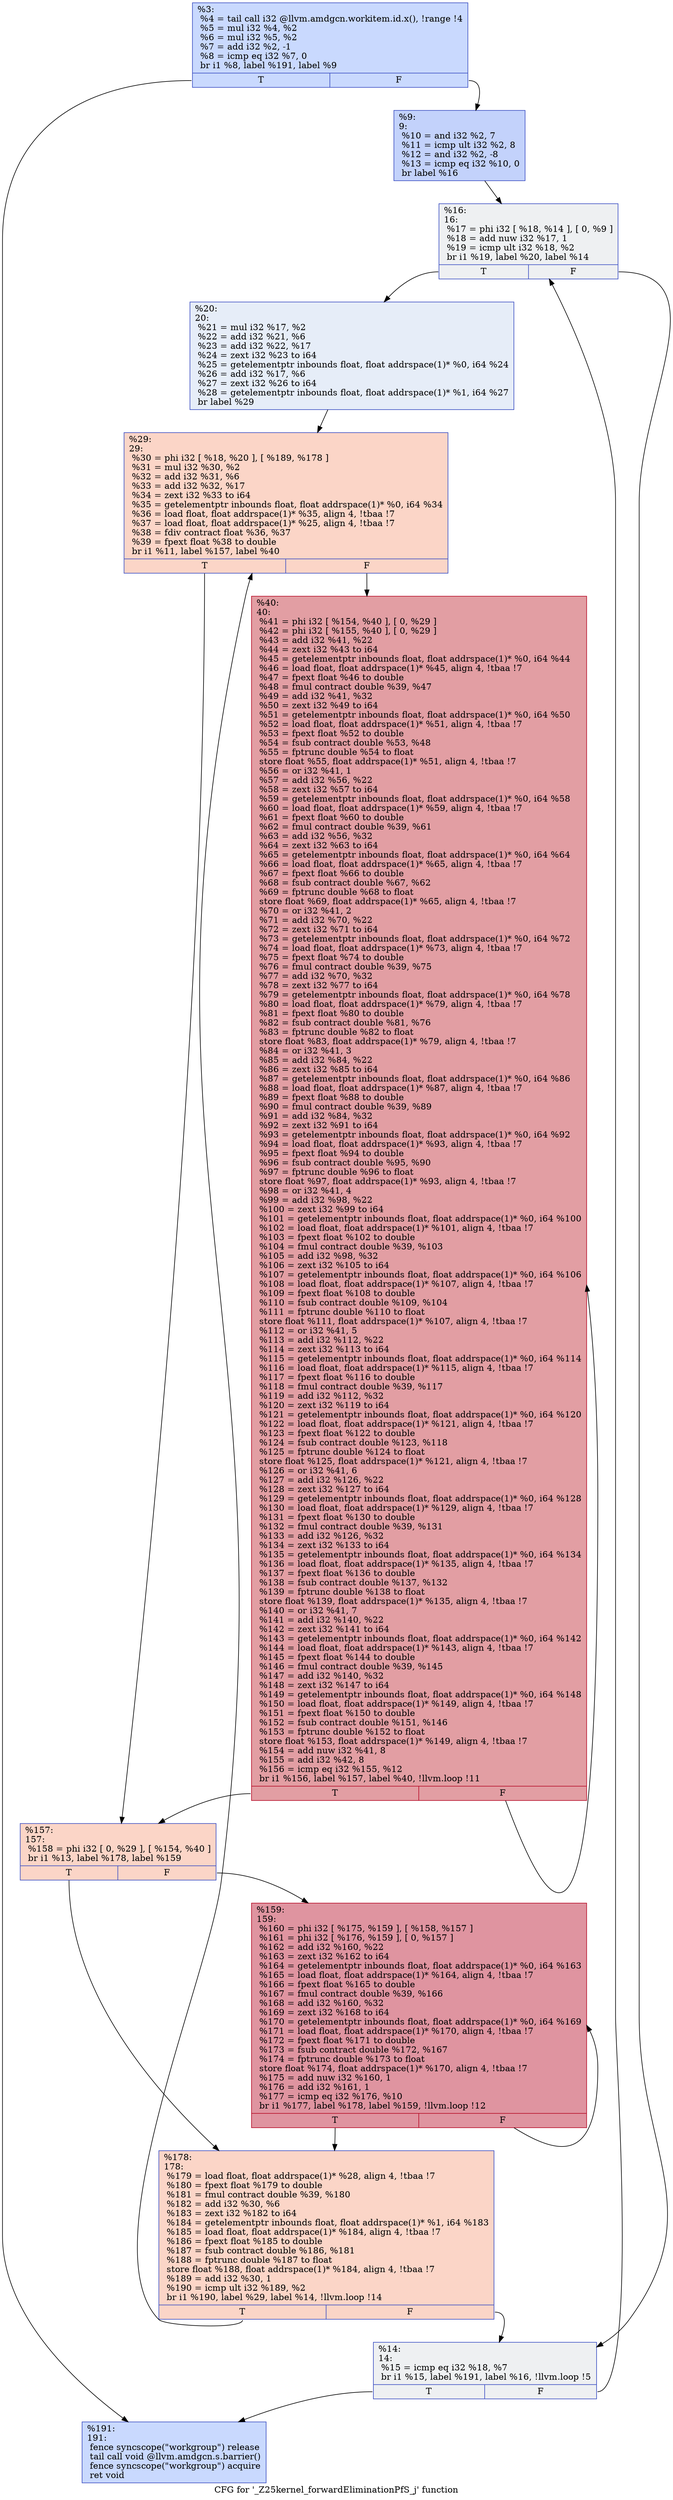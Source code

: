 digraph "CFG for '_Z25kernel_forwardEliminationPfS_j' function" {
	label="CFG for '_Z25kernel_forwardEliminationPfS_j' function";

	Node0x6376ee0 [shape=record,color="#3d50c3ff", style=filled, fillcolor="#85a8fc70",label="{%3:\l  %4 = tail call i32 @llvm.amdgcn.workitem.id.x(), !range !4\l  %5 = mul i32 %4, %2\l  %6 = mul i32 %5, %2\l  %7 = add i32 %2, -1\l  %8 = icmp eq i32 %7, 0\l  br i1 %8, label %191, label %9\l|{<s0>T|<s1>F}}"];
	Node0x6376ee0:s0 -> Node0x6377cb0;
	Node0x6376ee0:s1 -> Node0x6378620;
	Node0x6378620 [shape=record,color="#3d50c3ff", style=filled, fillcolor="#779af770",label="{%9:\l9:                                                \l  %10 = and i32 %2, 7\l  %11 = icmp ult i32 %2, 8\l  %12 = and i32 %2, -8\l  %13 = icmp eq i32 %10, 0\l  br label %16\l}"];
	Node0x6378620 -> Node0x6378a30;
	Node0x6378af0 [shape=record,color="#3d50c3ff", style=filled, fillcolor="#d9dce170",label="{%14:\l14:                                               \l  %15 = icmp eq i32 %18, %7\l  br i1 %15, label %191, label %16, !llvm.loop !5\l|{<s0>T|<s1>F}}"];
	Node0x6378af0:s0 -> Node0x6377cb0;
	Node0x6378af0:s1 -> Node0x6378a30;
	Node0x6378a30 [shape=record,color="#3d50c3ff", style=filled, fillcolor="#d9dce170",label="{%16:\l16:                                               \l  %17 = phi i32 [ %18, %14 ], [ 0, %9 ]\l  %18 = add nuw i32 %17, 1\l  %19 = icmp ult i32 %18, %2\l  br i1 %19, label %20, label %14\l|{<s0>T|<s1>F}}"];
	Node0x6378a30:s0 -> Node0x63790f0;
	Node0x6378a30:s1 -> Node0x6378af0;
	Node0x63790f0 [shape=record,color="#3d50c3ff", style=filled, fillcolor="#c7d7f070",label="{%20:\l20:                                               \l  %21 = mul i32 %17, %2\l  %22 = add i32 %21, %6\l  %23 = add i32 %22, %17\l  %24 = zext i32 %23 to i64\l  %25 = getelementptr inbounds float, float addrspace(1)* %0, i64 %24\l  %26 = add i32 %17, %6\l  %27 = zext i32 %26 to i64\l  %28 = getelementptr inbounds float, float addrspace(1)* %1, i64 %27\l  br label %29\l}"];
	Node0x63790f0 -> Node0x6379650;
	Node0x6379650 [shape=record,color="#3d50c3ff", style=filled, fillcolor="#f5a08170",label="{%29:\l29:                                               \l  %30 = phi i32 [ %18, %20 ], [ %189, %178 ]\l  %31 = mul i32 %30, %2\l  %32 = add i32 %31, %6\l  %33 = add i32 %32, %17\l  %34 = zext i32 %33 to i64\l  %35 = getelementptr inbounds float, float addrspace(1)* %0, i64 %34\l  %36 = load float, float addrspace(1)* %35, align 4, !tbaa !7\l  %37 = load float, float addrspace(1)* %25, align 4, !tbaa !7\l  %38 = fdiv contract float %36, %37\l  %39 = fpext float %38 to double\l  br i1 %11, label %157, label %40\l|{<s0>T|<s1>F}}"];
	Node0x6379650:s0 -> Node0x637a510;
	Node0x6379650:s1 -> Node0x637a560;
	Node0x637a560 [shape=record,color="#b70d28ff", style=filled, fillcolor="#be242e70",label="{%40:\l40:                                               \l  %41 = phi i32 [ %154, %40 ], [ 0, %29 ]\l  %42 = phi i32 [ %155, %40 ], [ 0, %29 ]\l  %43 = add i32 %41, %22\l  %44 = zext i32 %43 to i64\l  %45 = getelementptr inbounds float, float addrspace(1)* %0, i64 %44\l  %46 = load float, float addrspace(1)* %45, align 4, !tbaa !7\l  %47 = fpext float %46 to double\l  %48 = fmul contract double %39, %47\l  %49 = add i32 %41, %32\l  %50 = zext i32 %49 to i64\l  %51 = getelementptr inbounds float, float addrspace(1)* %0, i64 %50\l  %52 = load float, float addrspace(1)* %51, align 4, !tbaa !7\l  %53 = fpext float %52 to double\l  %54 = fsub contract double %53, %48\l  %55 = fptrunc double %54 to float\l  store float %55, float addrspace(1)* %51, align 4, !tbaa !7\l  %56 = or i32 %41, 1\l  %57 = add i32 %56, %22\l  %58 = zext i32 %57 to i64\l  %59 = getelementptr inbounds float, float addrspace(1)* %0, i64 %58\l  %60 = load float, float addrspace(1)* %59, align 4, !tbaa !7\l  %61 = fpext float %60 to double\l  %62 = fmul contract double %39, %61\l  %63 = add i32 %56, %32\l  %64 = zext i32 %63 to i64\l  %65 = getelementptr inbounds float, float addrspace(1)* %0, i64 %64\l  %66 = load float, float addrspace(1)* %65, align 4, !tbaa !7\l  %67 = fpext float %66 to double\l  %68 = fsub contract double %67, %62\l  %69 = fptrunc double %68 to float\l  store float %69, float addrspace(1)* %65, align 4, !tbaa !7\l  %70 = or i32 %41, 2\l  %71 = add i32 %70, %22\l  %72 = zext i32 %71 to i64\l  %73 = getelementptr inbounds float, float addrspace(1)* %0, i64 %72\l  %74 = load float, float addrspace(1)* %73, align 4, !tbaa !7\l  %75 = fpext float %74 to double\l  %76 = fmul contract double %39, %75\l  %77 = add i32 %70, %32\l  %78 = zext i32 %77 to i64\l  %79 = getelementptr inbounds float, float addrspace(1)* %0, i64 %78\l  %80 = load float, float addrspace(1)* %79, align 4, !tbaa !7\l  %81 = fpext float %80 to double\l  %82 = fsub contract double %81, %76\l  %83 = fptrunc double %82 to float\l  store float %83, float addrspace(1)* %79, align 4, !tbaa !7\l  %84 = or i32 %41, 3\l  %85 = add i32 %84, %22\l  %86 = zext i32 %85 to i64\l  %87 = getelementptr inbounds float, float addrspace(1)* %0, i64 %86\l  %88 = load float, float addrspace(1)* %87, align 4, !tbaa !7\l  %89 = fpext float %88 to double\l  %90 = fmul contract double %39, %89\l  %91 = add i32 %84, %32\l  %92 = zext i32 %91 to i64\l  %93 = getelementptr inbounds float, float addrspace(1)* %0, i64 %92\l  %94 = load float, float addrspace(1)* %93, align 4, !tbaa !7\l  %95 = fpext float %94 to double\l  %96 = fsub contract double %95, %90\l  %97 = fptrunc double %96 to float\l  store float %97, float addrspace(1)* %93, align 4, !tbaa !7\l  %98 = or i32 %41, 4\l  %99 = add i32 %98, %22\l  %100 = zext i32 %99 to i64\l  %101 = getelementptr inbounds float, float addrspace(1)* %0, i64 %100\l  %102 = load float, float addrspace(1)* %101, align 4, !tbaa !7\l  %103 = fpext float %102 to double\l  %104 = fmul contract double %39, %103\l  %105 = add i32 %98, %32\l  %106 = zext i32 %105 to i64\l  %107 = getelementptr inbounds float, float addrspace(1)* %0, i64 %106\l  %108 = load float, float addrspace(1)* %107, align 4, !tbaa !7\l  %109 = fpext float %108 to double\l  %110 = fsub contract double %109, %104\l  %111 = fptrunc double %110 to float\l  store float %111, float addrspace(1)* %107, align 4, !tbaa !7\l  %112 = or i32 %41, 5\l  %113 = add i32 %112, %22\l  %114 = zext i32 %113 to i64\l  %115 = getelementptr inbounds float, float addrspace(1)* %0, i64 %114\l  %116 = load float, float addrspace(1)* %115, align 4, !tbaa !7\l  %117 = fpext float %116 to double\l  %118 = fmul contract double %39, %117\l  %119 = add i32 %112, %32\l  %120 = zext i32 %119 to i64\l  %121 = getelementptr inbounds float, float addrspace(1)* %0, i64 %120\l  %122 = load float, float addrspace(1)* %121, align 4, !tbaa !7\l  %123 = fpext float %122 to double\l  %124 = fsub contract double %123, %118\l  %125 = fptrunc double %124 to float\l  store float %125, float addrspace(1)* %121, align 4, !tbaa !7\l  %126 = or i32 %41, 6\l  %127 = add i32 %126, %22\l  %128 = zext i32 %127 to i64\l  %129 = getelementptr inbounds float, float addrspace(1)* %0, i64 %128\l  %130 = load float, float addrspace(1)* %129, align 4, !tbaa !7\l  %131 = fpext float %130 to double\l  %132 = fmul contract double %39, %131\l  %133 = add i32 %126, %32\l  %134 = zext i32 %133 to i64\l  %135 = getelementptr inbounds float, float addrspace(1)* %0, i64 %134\l  %136 = load float, float addrspace(1)* %135, align 4, !tbaa !7\l  %137 = fpext float %136 to double\l  %138 = fsub contract double %137, %132\l  %139 = fptrunc double %138 to float\l  store float %139, float addrspace(1)* %135, align 4, !tbaa !7\l  %140 = or i32 %41, 7\l  %141 = add i32 %140, %22\l  %142 = zext i32 %141 to i64\l  %143 = getelementptr inbounds float, float addrspace(1)* %0, i64 %142\l  %144 = load float, float addrspace(1)* %143, align 4, !tbaa !7\l  %145 = fpext float %144 to double\l  %146 = fmul contract double %39, %145\l  %147 = add i32 %140, %32\l  %148 = zext i32 %147 to i64\l  %149 = getelementptr inbounds float, float addrspace(1)* %0, i64 %148\l  %150 = load float, float addrspace(1)* %149, align 4, !tbaa !7\l  %151 = fpext float %150 to double\l  %152 = fsub contract double %151, %146\l  %153 = fptrunc double %152 to float\l  store float %153, float addrspace(1)* %149, align 4, !tbaa !7\l  %154 = add nuw i32 %41, 8\l  %155 = add i32 %42, 8\l  %156 = icmp eq i32 %155, %12\l  br i1 %156, label %157, label %40, !llvm.loop !11\l|{<s0>T|<s1>F}}"];
	Node0x637a560:s0 -> Node0x637a510;
	Node0x637a560:s1 -> Node0x637a560;
	Node0x637a510 [shape=record,color="#3d50c3ff", style=filled, fillcolor="#f5a08170",label="{%157:\l157:                                              \l  %158 = phi i32 [ 0, %29 ], [ %154, %40 ]\l  br i1 %13, label %178, label %159\l|{<s0>T|<s1>F}}"];
	Node0x637a510:s0 -> Node0x6379710;
	Node0x637a510:s1 -> Node0x637f0b0;
	Node0x637f0b0 [shape=record,color="#b70d28ff", style=filled, fillcolor="#b70d2870",label="{%159:\l159:                                              \l  %160 = phi i32 [ %175, %159 ], [ %158, %157 ]\l  %161 = phi i32 [ %176, %159 ], [ 0, %157 ]\l  %162 = add i32 %160, %22\l  %163 = zext i32 %162 to i64\l  %164 = getelementptr inbounds float, float addrspace(1)* %0, i64 %163\l  %165 = load float, float addrspace(1)* %164, align 4, !tbaa !7\l  %166 = fpext float %165 to double\l  %167 = fmul contract double %39, %166\l  %168 = add i32 %160, %32\l  %169 = zext i32 %168 to i64\l  %170 = getelementptr inbounds float, float addrspace(1)* %0, i64 %169\l  %171 = load float, float addrspace(1)* %170, align 4, !tbaa !7\l  %172 = fpext float %171 to double\l  %173 = fsub contract double %172, %167\l  %174 = fptrunc double %173 to float\l  store float %174, float addrspace(1)* %170, align 4, !tbaa !7\l  %175 = add nuw i32 %160, 1\l  %176 = add i32 %161, 1\l  %177 = icmp eq i32 %176, %10\l  br i1 %177, label %178, label %159, !llvm.loop !12\l|{<s0>T|<s1>F}}"];
	Node0x637f0b0:s0 -> Node0x6379710;
	Node0x637f0b0:s1 -> Node0x637f0b0;
	Node0x6379710 [shape=record,color="#3d50c3ff", style=filled, fillcolor="#f5a08170",label="{%178:\l178:                                              \l  %179 = load float, float addrspace(1)* %28, align 4, !tbaa !7\l  %180 = fpext float %179 to double\l  %181 = fmul contract double %39, %180\l  %182 = add i32 %30, %6\l  %183 = zext i32 %182 to i64\l  %184 = getelementptr inbounds float, float addrspace(1)* %1, i64 %183\l  %185 = load float, float addrspace(1)* %184, align 4, !tbaa !7\l  %186 = fpext float %185 to double\l  %187 = fsub contract double %186, %181\l  %188 = fptrunc double %187 to float\l  store float %188, float addrspace(1)* %184, align 4, !tbaa !7\l  %189 = add i32 %30, 1\l  %190 = icmp ult i32 %189, %2\l  br i1 %190, label %29, label %14, !llvm.loop !14\l|{<s0>T|<s1>F}}"];
	Node0x6379710:s0 -> Node0x6379650;
	Node0x6379710:s1 -> Node0x6378af0;
	Node0x6377cb0 [shape=record,color="#3d50c3ff", style=filled, fillcolor="#85a8fc70",label="{%191:\l191:                                              \l  fence syncscope(\"workgroup\") release\l  tail call void @llvm.amdgcn.s.barrier()\l  fence syncscope(\"workgroup\") acquire\l  ret void\l}"];
}
